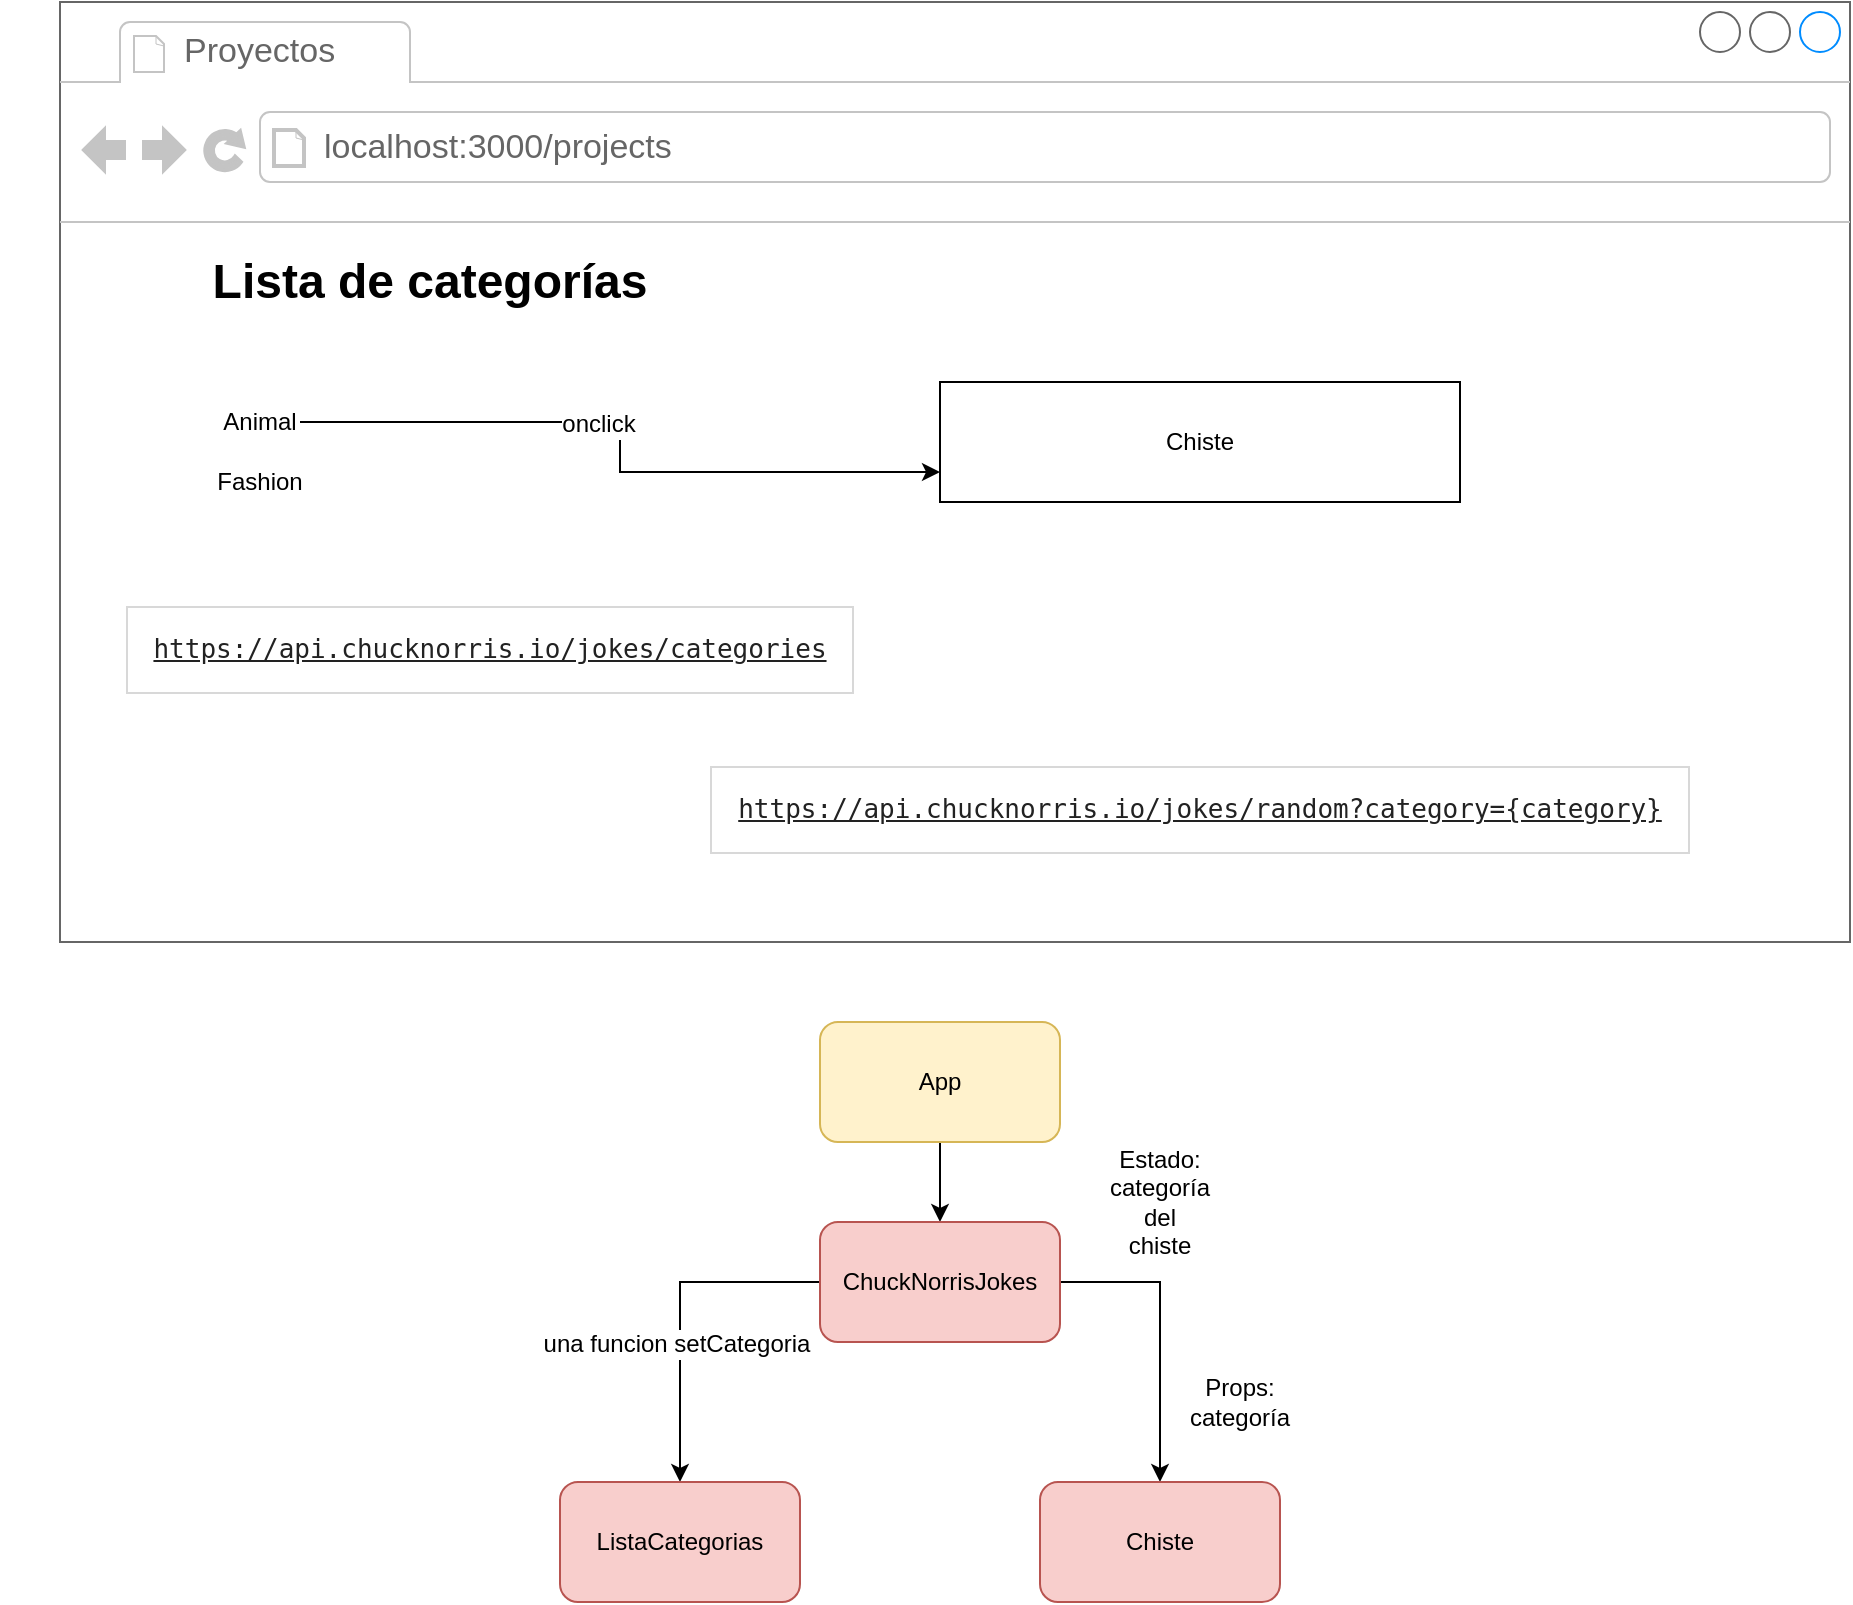 <mxfile version="12.6.5" type="device"><diagram id="X6o5zVo5EJv0vgHGImZt" name="Page-1"><mxGraphModel dx="1003" dy="1175" grid="1" gridSize="10" guides="1" tooltips="1" connect="1" arrows="1" fold="1" page="1" pageScale="1" pageWidth="827" pageHeight="1169" math="0" shadow="0"><root><mxCell id="0"/><mxCell id="1" parent="0"/><mxCell id="cJZPmbNyYcwnQ0QaSNHD-1" value="" style="strokeWidth=1;shadow=0;dashed=0;align=center;html=1;shape=mxgraph.mockup.containers.browserWindow;rSize=0;strokeColor=#666666;strokeColor2=#008cff;strokeColor3=#c4c4c4;mainText=,;recursiveResize=0;" vertex="1" parent="1"><mxGeometry x="30" y="30" width="895" height="470" as="geometry"/></mxCell><mxCell id="cJZPmbNyYcwnQ0QaSNHD-2" value="Proyectos" style="strokeWidth=1;shadow=0;dashed=0;align=center;html=1;shape=mxgraph.mockup.containers.anchor;fontSize=17;fontColor=#666666;align=left;" vertex="1" parent="cJZPmbNyYcwnQ0QaSNHD-1"><mxGeometry x="60" y="12" width="110" height="26" as="geometry"/></mxCell><mxCell id="cJZPmbNyYcwnQ0QaSNHD-3" value="localhost:3000/projects" style="strokeWidth=1;shadow=0;dashed=0;align=center;html=1;shape=mxgraph.mockup.containers.anchor;rSize=0;fontSize=17;fontColor=#666666;align=left;" vertex="1" parent="cJZPmbNyYcwnQ0QaSNHD-1"><mxGeometry x="130" y="60" width="250" height="26" as="geometry"/></mxCell><mxCell id="cJZPmbNyYcwnQ0QaSNHD-7" value="Lista de categorías" style="text;html=1;strokeColor=none;fillColor=none;align=center;verticalAlign=middle;whiteSpace=wrap;rounded=0;fontStyle=1;fontSize=24;" vertex="1" parent="cJZPmbNyYcwnQ0QaSNHD-1"><mxGeometry x="20" y="130" width="330" height="20" as="geometry"/></mxCell><mxCell id="cJZPmbNyYcwnQ0QaSNHD-15" style="edgeStyle=orthogonalEdgeStyle;rounded=0;orthogonalLoop=1;jettySize=auto;html=1;entryX=0;entryY=0.75;entryDx=0;entryDy=0;" edge="1" parent="cJZPmbNyYcwnQ0QaSNHD-1" source="cJZPmbNyYcwnQ0QaSNHD-10" target="cJZPmbNyYcwnQ0QaSNHD-14"><mxGeometry relative="1" as="geometry"/></mxCell><mxCell id="cJZPmbNyYcwnQ0QaSNHD-16" value="onclick" style="text;html=1;align=center;verticalAlign=middle;resizable=0;points=[];labelBackgroundColor=#ffffff;" vertex="1" connectable="0" parent="cJZPmbNyYcwnQ0QaSNHD-15"><mxGeometry x="-0.136" y="-1" relative="1" as="geometry"><mxPoint as="offset"/></mxGeometry></mxCell><mxCell id="cJZPmbNyYcwnQ0QaSNHD-10" value="Animal" style="text;html=1;strokeColor=none;fillColor=none;align=center;verticalAlign=middle;whiteSpace=wrap;rounded=0;" vertex="1" parent="cJZPmbNyYcwnQ0QaSNHD-1"><mxGeometry x="80" y="200" width="40" height="20" as="geometry"/></mxCell><mxCell id="cJZPmbNyYcwnQ0QaSNHD-12" value="Fashion" style="text;html=1;strokeColor=none;fillColor=none;align=center;verticalAlign=middle;whiteSpace=wrap;rounded=0;" vertex="1" parent="cJZPmbNyYcwnQ0QaSNHD-1"><mxGeometry x="80" y="230" width="40" height="20" as="geometry"/></mxCell><mxCell id="cJZPmbNyYcwnQ0QaSNHD-14" value="Chiste" style="rounded=0;whiteSpace=wrap;html=1;" vertex="1" parent="cJZPmbNyYcwnQ0QaSNHD-1"><mxGeometry x="440" y="190" width="260" height="60" as="geometry"/></mxCell><mxCell id="cJZPmbNyYcwnQ0QaSNHD-24" value="&lt;pre style=&quot;background: rgb(255 , 255 , 255) ; border: 1px solid rgb(216 , 216 , 216) ; font-size: 13px ; margin-bottom: 2em ; padding: 1em ; white-space: normal ; color: rgb(34 , 34 , 34)&quot;&gt;&lt;code class=&quot;request get&quot; style=&quot;overflow-wrap: break-word ; padding: 0px&quot;&gt;&lt;a href=&quot;https://api.chucknorris.io/jokes/random?category={category}&quot; title=&quot;Retrieve a random chuck norris joke from a given category.&quot; style=&quot;color: rgb(34 , 34 , 34) ; margin: 0px ; padding: 0px&quot;&gt;https://api.chucknorris.io/jokes/random?category={category}&lt;/a&gt;&lt;/code&gt;&lt;/pre&gt;" style="text;html=1;strokeColor=none;fillColor=none;align=center;verticalAlign=middle;whiteSpace=wrap;rounded=0;" vertex="1" parent="cJZPmbNyYcwnQ0QaSNHD-1"><mxGeometry x="245" y="400" width="650" height="20" as="geometry"/></mxCell><mxCell id="cJZPmbNyYcwnQ0QaSNHD-9" value="&lt;pre style=&quot;background: rgb(255 , 255 , 255) ; border: 1px solid rgb(216 , 216 , 216) ; font-size: 13px ; margin-bottom: 2em ; padding: 1em ; white-space: normal ; color: rgb(34 , 34 , 34)&quot;&gt;&lt;code class=&quot;request get&quot; style=&quot;overflow-wrap: break-word ; padding: 0px ; cursor: pointer&quot;&gt;&lt;a href=&quot;https://api.chucknorris.io/jokes/categories&quot; title=&quot;Retrieve a list of available categories.&quot; style=&quot;color: rgb(34 , 34 , 34) ; margin: 0px ; padding: 0px&quot;&gt;https://api.chucknorris.io/jokes/categories&lt;/a&gt;&lt;/code&gt;&lt;/pre&gt;" style="text;html=1;strokeColor=none;fillColor=none;align=center;verticalAlign=middle;whiteSpace=wrap;rounded=0;" vertex="1" parent="cJZPmbNyYcwnQ0QaSNHD-1"><mxGeometry x="-30" y="320" width="490" height="20" as="geometry"/></mxCell><mxCell id="cJZPmbNyYcwnQ0QaSNHD-19" value="" style="edgeStyle=orthogonalEdgeStyle;rounded=0;orthogonalLoop=1;jettySize=auto;html=1;exitX=0;exitY=0.5;exitDx=0;exitDy=0;" edge="1" parent="1" source="cJZPmbNyYcwnQ0QaSNHD-21" target="cJZPmbNyYcwnQ0QaSNHD-18"><mxGeometry relative="1" as="geometry"/></mxCell><mxCell id="cJZPmbNyYcwnQ0QaSNHD-31" value="una funcion setCategoria" style="text;html=1;align=center;verticalAlign=middle;resizable=0;points=[];labelBackgroundColor=#ffffff;" vertex="1" connectable="0" parent="cJZPmbNyYcwnQ0QaSNHD-19"><mxGeometry x="-0.111" y="25" relative="1" as="geometry"><mxPoint x="-27" y="25" as="offset"/></mxGeometry></mxCell><mxCell id="cJZPmbNyYcwnQ0QaSNHD-22" value="" style="edgeStyle=orthogonalEdgeStyle;rounded=0;orthogonalLoop=1;jettySize=auto;html=1;" edge="1" parent="1" source="cJZPmbNyYcwnQ0QaSNHD-17" target="cJZPmbNyYcwnQ0QaSNHD-21"><mxGeometry relative="1" as="geometry"/></mxCell><mxCell id="cJZPmbNyYcwnQ0QaSNHD-17" value="App" style="rounded=1;whiteSpace=wrap;html=1;fillColor=#fff2cc;strokeColor=#d6b656;" vertex="1" parent="1"><mxGeometry x="410" y="540" width="120" height="60" as="geometry"/></mxCell><mxCell id="cJZPmbNyYcwnQ0QaSNHD-23" style="edgeStyle=orthogonalEdgeStyle;rounded=0;orthogonalLoop=1;jettySize=auto;html=1;entryX=0.5;entryY=0;entryDx=0;entryDy=0;exitX=1;exitY=0.5;exitDx=0;exitDy=0;" edge="1" parent="1" source="cJZPmbNyYcwnQ0QaSNHD-21" target="cJZPmbNyYcwnQ0QaSNHD-20"><mxGeometry relative="1" as="geometry"/></mxCell><mxCell id="cJZPmbNyYcwnQ0QaSNHD-21" value="ChuckNorrisJokes" style="rounded=1;whiteSpace=wrap;html=1;fillColor=#f8cecc;strokeColor=#b85450;" vertex="1" parent="1"><mxGeometry x="410" y="640" width="120" height="60" as="geometry"/></mxCell><mxCell id="cJZPmbNyYcwnQ0QaSNHD-18" value="ListaCategorias" style="rounded=1;whiteSpace=wrap;html=1;fillColor=#f8cecc;strokeColor=#b85450;" vertex="1" parent="1"><mxGeometry x="280" y="770" width="120" height="60" as="geometry"/></mxCell><mxCell id="cJZPmbNyYcwnQ0QaSNHD-20" value="Chiste" style="rounded=1;whiteSpace=wrap;html=1;fillColor=#f8cecc;strokeColor=#b85450;" vertex="1" parent="1"><mxGeometry x="520" y="770" width="120" height="60" as="geometry"/></mxCell><mxCell id="cJZPmbNyYcwnQ0QaSNHD-25" value="Estado: categoría del chiste" style="text;html=1;strokeColor=none;fillColor=none;align=center;verticalAlign=middle;whiteSpace=wrap;rounded=0;" vertex="1" parent="1"><mxGeometry x="560" y="620" width="40" height="20" as="geometry"/></mxCell><mxCell id="cJZPmbNyYcwnQ0QaSNHD-27" value="Props: categoría" style="text;html=1;strokeColor=none;fillColor=none;align=center;verticalAlign=middle;whiteSpace=wrap;rounded=0;" vertex="1" parent="1"><mxGeometry x="600" y="720" width="40" height="20" as="geometry"/></mxCell></root></mxGraphModel></diagram></mxfile>